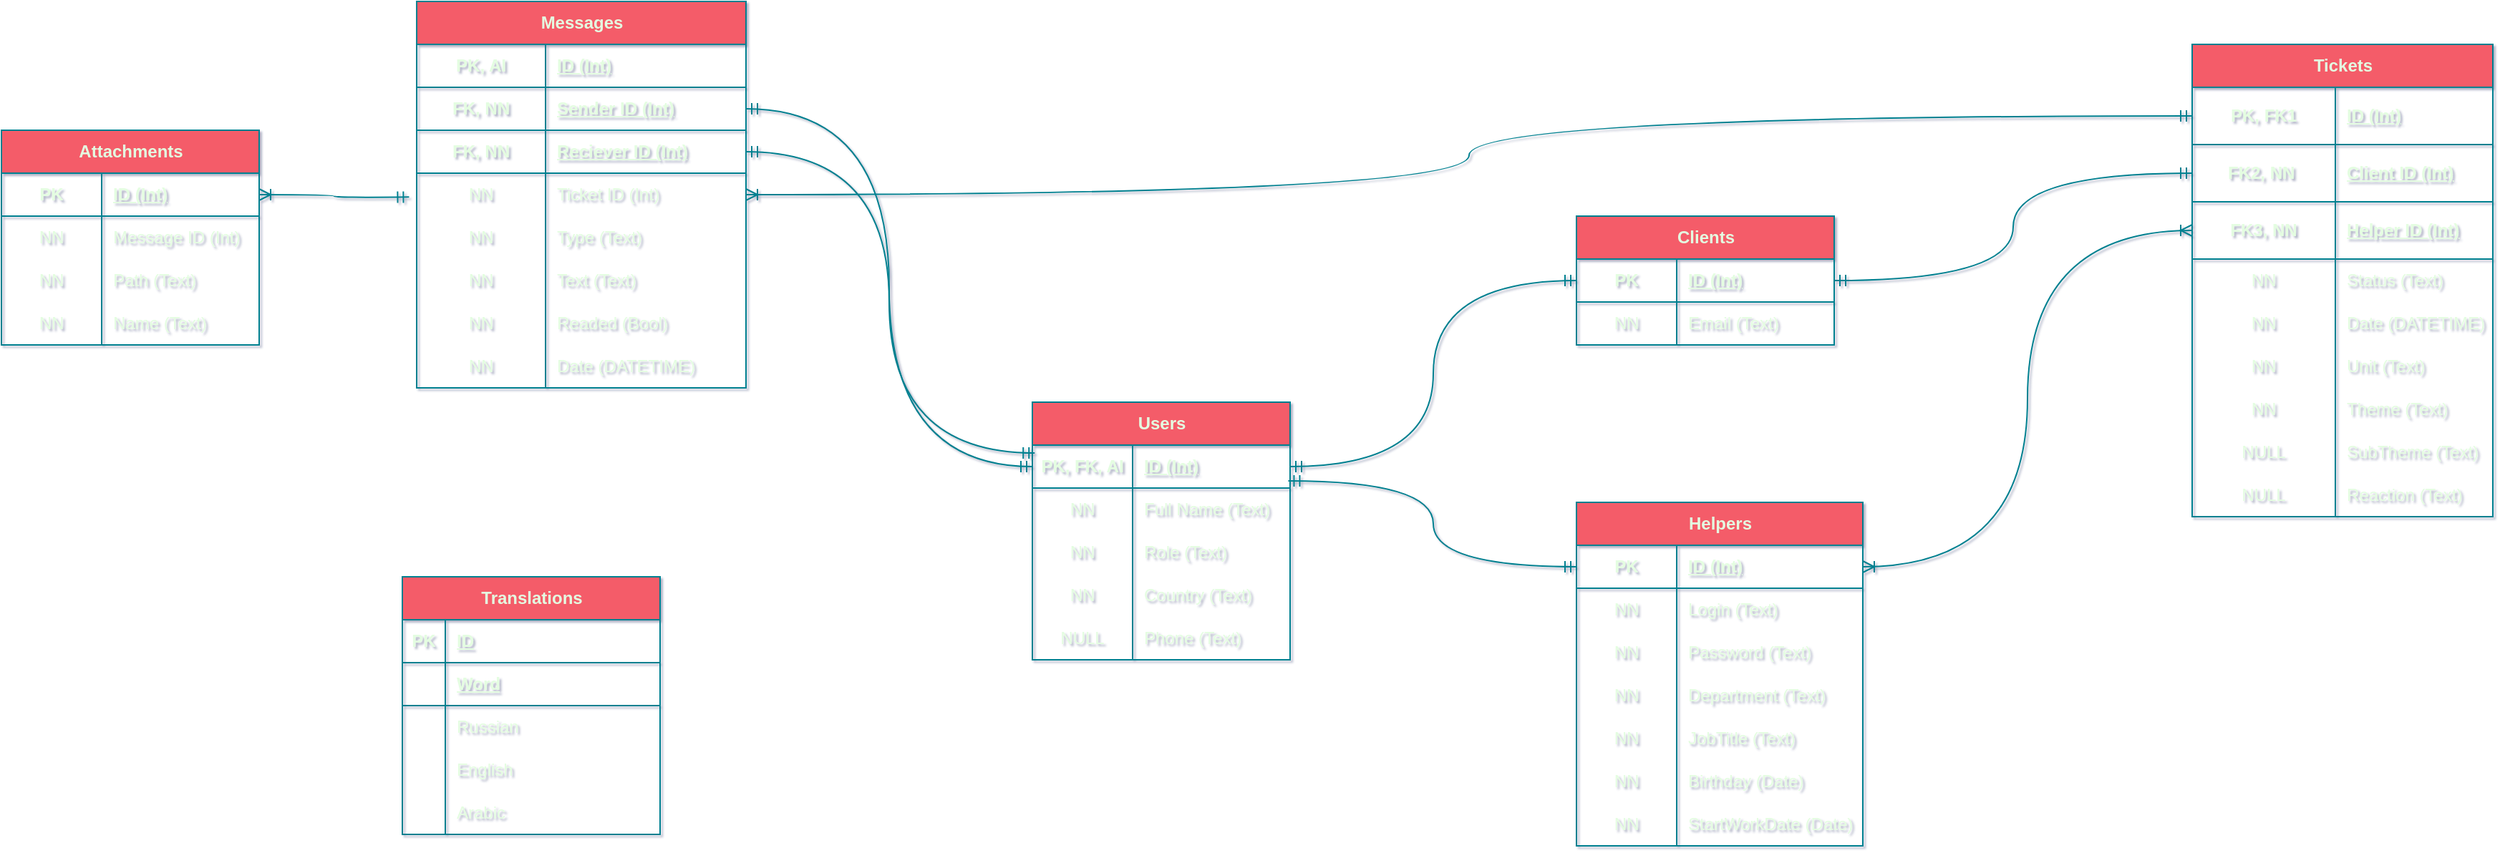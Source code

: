 <mxfile version="22.0.3" type="device">
  <diagram id="R2lEEEUBdFMjLlhIrx00" name="Page-1">
    <mxGraphModel dx="683" dy="402" grid="1" gridSize="10" guides="1" tooltips="1" connect="1" arrows="1" fold="1" page="1" pageScale="1" pageWidth="2336" pageHeight="1654" background="none" math="0" shadow="1" extFonts="Permanent Marker^https://fonts.googleapis.com/css?family=Permanent+Marker">
      <root>
        <mxCell id="0" />
        <mxCell id="1" parent="0" />
        <mxCell id="3P94XdJbHZK8_HYbKxSU-15" value="Tickets" style="shape=table;startSize=30;container=1;collapsible=1;childLayout=tableLayout;fixedRows=1;rowLines=0;fontStyle=1;align=center;resizeLast=1;html=1;labelBackgroundColor=none;fillColor=#F45B69;strokeColor=#028090;fontColor=#E4FDE1;" parent="1" vertex="1">
          <mxGeometry x="1550" y="380" width="210" height="330" as="geometry" />
        </mxCell>
        <mxCell id="3P94XdJbHZK8_HYbKxSU-16" value="" style="shape=tableRow;horizontal=0;startSize=0;swimlaneHead=0;swimlaneBody=0;fillColor=none;collapsible=0;dropTarget=0;points=[[0,0.5],[1,0.5]];portConstraint=eastwest;top=0;left=0;right=0;bottom=1;labelBackgroundColor=none;strokeColor=#028090;fontColor=#E4FDE1;" parent="3P94XdJbHZK8_HYbKxSU-15" vertex="1">
          <mxGeometry y="30" width="210" height="40" as="geometry" />
        </mxCell>
        <mxCell id="3P94XdJbHZK8_HYbKxSU-17" value="PK, FK1" style="shape=partialRectangle;connectable=0;fillColor=none;top=0;left=0;bottom=0;right=0;fontStyle=1;overflow=hidden;whiteSpace=wrap;html=1;labelBackgroundColor=none;strokeColor=#028090;fontColor=#E4FDE1;" parent="3P94XdJbHZK8_HYbKxSU-16" vertex="1">
          <mxGeometry width="100" height="40" as="geometry">
            <mxRectangle width="100" height="40" as="alternateBounds" />
          </mxGeometry>
        </mxCell>
        <mxCell id="3P94XdJbHZK8_HYbKxSU-18" value="ID (Int)" style="shape=partialRectangle;connectable=0;fillColor=none;top=0;left=0;bottom=0;right=0;align=left;spacingLeft=6;fontStyle=5;overflow=hidden;whiteSpace=wrap;html=1;labelBackgroundColor=none;strokeColor=#028090;fontColor=#E4FDE1;" parent="3P94XdJbHZK8_HYbKxSU-16" vertex="1">
          <mxGeometry x="100" width="110" height="40" as="geometry">
            <mxRectangle width="110" height="40" as="alternateBounds" />
          </mxGeometry>
        </mxCell>
        <mxCell id="3P94XdJbHZK8_HYbKxSU-59" style="shape=tableRow;horizontal=0;startSize=0;swimlaneHead=0;swimlaneBody=0;fillColor=none;collapsible=0;dropTarget=0;points=[[0,0.5],[1,0.5]];portConstraint=eastwest;top=0;left=0;right=0;bottom=1;labelBackgroundColor=none;strokeColor=#028090;fontColor=#E4FDE1;" parent="3P94XdJbHZK8_HYbKxSU-15" vertex="1">
          <mxGeometry y="70" width="210" height="40" as="geometry" />
        </mxCell>
        <mxCell id="3P94XdJbHZK8_HYbKxSU-60" value="FK2,&amp;nbsp;NN&amp;nbsp;" style="shape=partialRectangle;connectable=0;fillColor=none;top=0;left=0;bottom=0;right=0;fontStyle=1;overflow=hidden;whiteSpace=wrap;html=1;labelBackgroundColor=none;strokeColor=#028090;fontColor=#E4FDE1;" parent="3P94XdJbHZK8_HYbKxSU-59" vertex="1">
          <mxGeometry width="100" height="40" as="geometry">
            <mxRectangle width="100" height="40" as="alternateBounds" />
          </mxGeometry>
        </mxCell>
        <mxCell id="3P94XdJbHZK8_HYbKxSU-61" value="Client ID (Int)" style="shape=partialRectangle;connectable=0;fillColor=none;top=0;left=0;bottom=0;right=0;align=left;spacingLeft=6;fontStyle=5;overflow=hidden;whiteSpace=wrap;html=1;labelBackgroundColor=none;strokeColor=#028090;fontColor=#E4FDE1;" parent="3P94XdJbHZK8_HYbKxSU-59" vertex="1">
          <mxGeometry x="100" width="110" height="40" as="geometry">
            <mxRectangle width="110" height="40" as="alternateBounds" />
          </mxGeometry>
        </mxCell>
        <mxCell id="3P94XdJbHZK8_HYbKxSU-56" style="shape=tableRow;horizontal=0;startSize=0;swimlaneHead=0;swimlaneBody=0;fillColor=none;collapsible=0;dropTarget=0;points=[[0,0.5],[1,0.5]];portConstraint=eastwest;top=0;left=0;right=0;bottom=1;labelBackgroundColor=none;strokeColor=#028090;fontColor=#E4FDE1;" parent="3P94XdJbHZK8_HYbKxSU-15" vertex="1">
          <mxGeometry y="110" width="210" height="40" as="geometry" />
        </mxCell>
        <mxCell id="3P94XdJbHZK8_HYbKxSU-57" value="FK3,&amp;nbsp;NN" style="shape=partialRectangle;connectable=0;fillColor=none;top=0;left=0;bottom=0;right=0;fontStyle=1;overflow=hidden;whiteSpace=wrap;html=1;labelBackgroundColor=none;strokeColor=#028090;fontColor=#E4FDE1;" parent="3P94XdJbHZK8_HYbKxSU-56" vertex="1">
          <mxGeometry width="100" height="40" as="geometry">
            <mxRectangle width="100" height="40" as="alternateBounds" />
          </mxGeometry>
        </mxCell>
        <mxCell id="3P94XdJbHZK8_HYbKxSU-58" value="Helper ID (Int)" style="shape=partialRectangle;connectable=0;fillColor=none;top=0;left=0;bottom=0;right=0;align=left;spacingLeft=6;fontStyle=5;overflow=hidden;whiteSpace=wrap;html=1;labelBackgroundColor=none;strokeColor=#028090;fontColor=#E4FDE1;" parent="3P94XdJbHZK8_HYbKxSU-56" vertex="1">
          <mxGeometry x="100" width="110" height="40" as="geometry">
            <mxRectangle width="110" height="40" as="alternateBounds" />
          </mxGeometry>
        </mxCell>
        <mxCell id="XTmCY1wv85QHn5lF_T6b-1" style="shape=tableRow;horizontal=0;startSize=0;swimlaneHead=0;swimlaneBody=0;fillColor=none;collapsible=0;dropTarget=0;points=[[0,0.5],[1,0.5]];portConstraint=eastwest;top=0;left=0;right=0;bottom=0;labelBackgroundColor=none;strokeColor=#028090;fontColor=#E4FDE1;" parent="3P94XdJbHZK8_HYbKxSU-15" vertex="1">
          <mxGeometry y="150" width="210" height="30" as="geometry" />
        </mxCell>
        <mxCell id="XTmCY1wv85QHn5lF_T6b-2" value="NN" style="shape=partialRectangle;connectable=0;fillColor=none;top=0;left=0;bottom=0;right=0;editable=1;overflow=hidden;whiteSpace=wrap;html=1;labelBackgroundColor=none;strokeColor=#028090;fontColor=#E4FDE1;" parent="XTmCY1wv85QHn5lF_T6b-1" vertex="1">
          <mxGeometry width="100" height="30" as="geometry">
            <mxRectangle width="100" height="30" as="alternateBounds" />
          </mxGeometry>
        </mxCell>
        <mxCell id="XTmCY1wv85QHn5lF_T6b-3" value="Status (Text)" style="shape=partialRectangle;connectable=0;fillColor=none;top=0;left=0;bottom=0;right=0;align=left;spacingLeft=6;overflow=hidden;whiteSpace=wrap;html=1;labelBackgroundColor=none;strokeColor=#028090;fontColor=#E4FDE1;" parent="XTmCY1wv85QHn5lF_T6b-1" vertex="1">
          <mxGeometry x="100" width="110" height="30" as="geometry">
            <mxRectangle width="110" height="30" as="alternateBounds" />
          </mxGeometry>
        </mxCell>
        <mxCell id="3P94XdJbHZK8_HYbKxSU-19" value="" style="shape=tableRow;horizontal=0;startSize=0;swimlaneHead=0;swimlaneBody=0;fillColor=none;collapsible=0;dropTarget=0;points=[[0,0.5],[1,0.5]];portConstraint=eastwest;top=0;left=0;right=0;bottom=0;labelBackgroundColor=none;strokeColor=#028090;fontColor=#E4FDE1;" parent="3P94XdJbHZK8_HYbKxSU-15" vertex="1">
          <mxGeometry y="180" width="210" height="30" as="geometry" />
        </mxCell>
        <mxCell id="3P94XdJbHZK8_HYbKxSU-20" value="NN" style="shape=partialRectangle;connectable=0;fillColor=none;top=0;left=0;bottom=0;right=0;editable=1;overflow=hidden;whiteSpace=wrap;html=1;labelBackgroundColor=none;strokeColor=#028090;fontColor=#E4FDE1;" parent="3P94XdJbHZK8_HYbKxSU-19" vertex="1">
          <mxGeometry width="100" height="30" as="geometry">
            <mxRectangle width="100" height="30" as="alternateBounds" />
          </mxGeometry>
        </mxCell>
        <mxCell id="3P94XdJbHZK8_HYbKxSU-21" value="Date (DATETIME)" style="shape=partialRectangle;connectable=0;fillColor=none;top=0;left=0;bottom=0;right=0;align=left;spacingLeft=6;overflow=hidden;whiteSpace=wrap;html=1;labelBackgroundColor=none;strokeColor=#028090;fontColor=#E4FDE1;" parent="3P94XdJbHZK8_HYbKxSU-19" vertex="1">
          <mxGeometry x="100" width="110" height="30" as="geometry">
            <mxRectangle width="110" height="30" as="alternateBounds" />
          </mxGeometry>
        </mxCell>
        <mxCell id="3P94XdJbHZK8_HYbKxSU-22" value="" style="shape=tableRow;horizontal=0;startSize=0;swimlaneHead=0;swimlaneBody=0;fillColor=none;collapsible=0;dropTarget=0;points=[[0,0.5],[1,0.5]];portConstraint=eastwest;top=0;left=0;right=0;bottom=0;labelBackgroundColor=none;strokeColor=#028090;fontColor=#E4FDE1;" parent="3P94XdJbHZK8_HYbKxSU-15" vertex="1">
          <mxGeometry y="210" width="210" height="30" as="geometry" />
        </mxCell>
        <mxCell id="3P94XdJbHZK8_HYbKxSU-23" value="NN" style="shape=partialRectangle;connectable=0;fillColor=none;top=0;left=0;bottom=0;right=0;editable=1;overflow=hidden;whiteSpace=wrap;html=1;labelBackgroundColor=none;strokeColor=#028090;fontColor=#E4FDE1;" parent="3P94XdJbHZK8_HYbKxSU-22" vertex="1">
          <mxGeometry width="100" height="30" as="geometry">
            <mxRectangle width="100" height="30" as="alternateBounds" />
          </mxGeometry>
        </mxCell>
        <mxCell id="3P94XdJbHZK8_HYbKxSU-24" value="Unit (Text)" style="shape=partialRectangle;connectable=0;fillColor=none;top=0;left=0;bottom=0;right=0;align=left;spacingLeft=6;overflow=hidden;whiteSpace=wrap;html=1;labelBackgroundColor=none;strokeColor=#028090;fontColor=#E4FDE1;" parent="3P94XdJbHZK8_HYbKxSU-22" vertex="1">
          <mxGeometry x="100" width="110" height="30" as="geometry">
            <mxRectangle width="110" height="30" as="alternateBounds" />
          </mxGeometry>
        </mxCell>
        <mxCell id="3P94XdJbHZK8_HYbKxSU-25" value="" style="shape=tableRow;horizontal=0;startSize=0;swimlaneHead=0;swimlaneBody=0;fillColor=none;collapsible=0;dropTarget=0;points=[[0,0.5],[1,0.5]];portConstraint=eastwest;top=0;left=0;right=0;bottom=0;labelBackgroundColor=none;strokeColor=#028090;fontColor=#E4FDE1;" parent="3P94XdJbHZK8_HYbKxSU-15" vertex="1">
          <mxGeometry y="240" width="210" height="30" as="geometry" />
        </mxCell>
        <mxCell id="3P94XdJbHZK8_HYbKxSU-26" value="NN" style="shape=partialRectangle;connectable=0;fillColor=none;top=0;left=0;bottom=0;right=0;editable=1;overflow=hidden;whiteSpace=wrap;html=1;labelBackgroundColor=none;strokeColor=#028090;fontColor=#E4FDE1;" parent="3P94XdJbHZK8_HYbKxSU-25" vertex="1">
          <mxGeometry width="100" height="30" as="geometry">
            <mxRectangle width="100" height="30" as="alternateBounds" />
          </mxGeometry>
        </mxCell>
        <mxCell id="3P94XdJbHZK8_HYbKxSU-27" value="Theme (Text)" style="shape=partialRectangle;connectable=0;fillColor=none;top=0;left=0;bottom=0;right=0;align=left;spacingLeft=6;overflow=hidden;whiteSpace=wrap;html=1;labelBackgroundColor=none;strokeColor=#028090;fontColor=#E4FDE1;" parent="3P94XdJbHZK8_HYbKxSU-25" vertex="1">
          <mxGeometry x="100" width="110" height="30" as="geometry">
            <mxRectangle width="110" height="30" as="alternateBounds" />
          </mxGeometry>
        </mxCell>
        <mxCell id="XTmCY1wv85QHn5lF_T6b-4" style="shape=tableRow;horizontal=0;startSize=0;swimlaneHead=0;swimlaneBody=0;fillColor=none;collapsible=0;dropTarget=0;points=[[0,0.5],[1,0.5]];portConstraint=eastwest;top=0;left=0;right=0;bottom=0;labelBackgroundColor=none;strokeColor=#028090;fontColor=#E4FDE1;" parent="3P94XdJbHZK8_HYbKxSU-15" vertex="1">
          <mxGeometry y="270" width="210" height="30" as="geometry" />
        </mxCell>
        <mxCell id="XTmCY1wv85QHn5lF_T6b-5" value="NULL" style="shape=partialRectangle;connectable=0;fillColor=none;top=0;left=0;bottom=0;right=0;editable=1;overflow=hidden;whiteSpace=wrap;html=1;labelBackgroundColor=none;strokeColor=#028090;fontColor=#E4FDE1;" parent="XTmCY1wv85QHn5lF_T6b-4" vertex="1">
          <mxGeometry width="100" height="30" as="geometry">
            <mxRectangle width="100" height="30" as="alternateBounds" />
          </mxGeometry>
        </mxCell>
        <mxCell id="XTmCY1wv85QHn5lF_T6b-6" value="SubTheme (Text)" style="shape=partialRectangle;connectable=0;fillColor=none;top=0;left=0;bottom=0;right=0;align=left;spacingLeft=6;overflow=hidden;whiteSpace=wrap;html=1;labelBackgroundColor=none;strokeColor=#028090;fontColor=#E4FDE1;" parent="XTmCY1wv85QHn5lF_T6b-4" vertex="1">
          <mxGeometry x="100" width="110" height="30" as="geometry">
            <mxRectangle width="110" height="30" as="alternateBounds" />
          </mxGeometry>
        </mxCell>
        <mxCell id="3P94XdJbHZK8_HYbKxSU-47" value="" style="shape=tableRow;horizontal=0;startSize=0;swimlaneHead=0;swimlaneBody=0;fillColor=none;collapsible=0;dropTarget=0;points=[[0,0.5],[1,0.5]];portConstraint=eastwest;top=0;left=0;right=0;bottom=0;labelBackgroundColor=none;strokeColor=#028090;fontColor=#E4FDE1;" parent="3P94XdJbHZK8_HYbKxSU-15" vertex="1">
          <mxGeometry y="300" width="210" height="30" as="geometry" />
        </mxCell>
        <mxCell id="3P94XdJbHZK8_HYbKxSU-48" value="NULL" style="shape=partialRectangle;connectable=0;fillColor=none;top=0;left=0;bottom=0;right=0;editable=1;overflow=hidden;whiteSpace=wrap;html=1;labelBackgroundColor=none;strokeColor=#028090;fontColor=#E4FDE1;" parent="3P94XdJbHZK8_HYbKxSU-47" vertex="1">
          <mxGeometry width="100" height="30" as="geometry">
            <mxRectangle width="100" height="30" as="alternateBounds" />
          </mxGeometry>
        </mxCell>
        <mxCell id="3P94XdJbHZK8_HYbKxSU-49" value="Reaction (Text)" style="shape=partialRectangle;connectable=0;fillColor=none;top=0;left=0;bottom=0;right=0;align=left;spacingLeft=6;overflow=hidden;whiteSpace=wrap;html=1;labelBackgroundColor=none;strokeColor=#028090;fontColor=#E4FDE1;" parent="3P94XdJbHZK8_HYbKxSU-47" vertex="1">
          <mxGeometry x="100" width="110" height="30" as="geometry">
            <mxRectangle width="110" height="30" as="alternateBounds" />
          </mxGeometry>
        </mxCell>
        <mxCell id="DxpL5suCwPyEXI_WET-Q-1" style="edgeStyle=orthogonalEdgeStyle;orthogonalLoop=1;jettySize=auto;html=1;exitX=-0.023;exitY=0.556;exitDx=0;exitDy=0;exitPerimeter=0;endArrow=ERoneToMany;endFill=0;startArrow=ERmandOne;startFill=0;curved=1;labelBackgroundColor=none;strokeColor=#028090;fontColor=default;" parent="1" target="3P94XdJbHZK8_HYbKxSU-115" edge="1">
          <mxGeometry relative="1" as="geometry">
            <mxPoint x="304.71" y="486.68" as="sourcePoint" />
          </mxGeometry>
        </mxCell>
        <mxCell id="3P94XdJbHZK8_HYbKxSU-62" value="Messages" style="shape=table;startSize=30;container=1;collapsible=1;childLayout=tableLayout;fixedRows=1;rowLines=0;fontStyle=1;align=center;resizeLast=1;html=1;strokeColor=#028090;fontColor=#E4FDE1;fillColor=#F45B69;labelBackgroundColor=none;" parent="1" vertex="1">
          <mxGeometry x="310" y="350" width="230" height="270" as="geometry" />
        </mxCell>
        <mxCell id="3P94XdJbHZK8_HYbKxSU-63" value="" style="shape=tableRow;horizontal=0;startSize=0;swimlaneHead=0;swimlaneBody=0;fillColor=none;collapsible=0;dropTarget=0;points=[[0,0.5],[1,0.5]];portConstraint=eastwest;top=0;left=0;right=0;bottom=1;strokeColor=#028090;fontColor=#E4FDE1;labelBackgroundColor=none;" parent="3P94XdJbHZK8_HYbKxSU-62" vertex="1">
          <mxGeometry y="30" width="230" height="30" as="geometry" />
        </mxCell>
        <mxCell id="3P94XdJbHZK8_HYbKxSU-64" value="PK, AI" style="shape=partialRectangle;connectable=0;fillColor=none;top=0;left=0;bottom=0;right=0;fontStyle=1;overflow=hidden;whiteSpace=wrap;html=1;strokeColor=#028090;fontColor=#E4FDE1;labelBackgroundColor=none;" parent="3P94XdJbHZK8_HYbKxSU-63" vertex="1">
          <mxGeometry width="90" height="30" as="geometry">
            <mxRectangle width="90" height="30" as="alternateBounds" />
          </mxGeometry>
        </mxCell>
        <mxCell id="3P94XdJbHZK8_HYbKxSU-65" value="ID (Int)" style="shape=partialRectangle;connectable=0;fillColor=none;top=0;left=0;bottom=0;right=0;align=left;spacingLeft=6;fontStyle=5;overflow=hidden;whiteSpace=wrap;html=1;strokeColor=#028090;fontColor=#E4FDE1;labelBackgroundColor=none;" parent="3P94XdJbHZK8_HYbKxSU-63" vertex="1">
          <mxGeometry x="90" width="140" height="30" as="geometry">
            <mxRectangle width="140" height="30" as="alternateBounds" />
          </mxGeometry>
        </mxCell>
        <mxCell id="3P94XdJbHZK8_HYbKxSU-136" style="shape=tableRow;horizontal=0;startSize=0;swimlaneHead=0;swimlaneBody=0;fillColor=none;collapsible=0;dropTarget=0;points=[[0,0.5],[1,0.5]];portConstraint=eastwest;top=0;left=0;right=0;bottom=1;strokeColor=#028090;fontColor=#E4FDE1;labelBackgroundColor=none;" parent="3P94XdJbHZK8_HYbKxSU-62" vertex="1">
          <mxGeometry y="60" width="230" height="30" as="geometry" />
        </mxCell>
        <mxCell id="3P94XdJbHZK8_HYbKxSU-137" value="FK,&amp;nbsp;NN" style="shape=partialRectangle;connectable=0;fillColor=none;top=0;left=0;bottom=0;right=0;fontStyle=1;overflow=hidden;whiteSpace=wrap;html=1;strokeColor=#028090;fontColor=#E4FDE1;labelBackgroundColor=none;" parent="3P94XdJbHZK8_HYbKxSU-136" vertex="1">
          <mxGeometry width="90" height="30" as="geometry">
            <mxRectangle width="90" height="30" as="alternateBounds" />
          </mxGeometry>
        </mxCell>
        <mxCell id="3P94XdJbHZK8_HYbKxSU-138" value="Sender ID (Int)" style="shape=partialRectangle;connectable=0;fillColor=none;top=0;left=0;bottom=0;right=0;align=left;spacingLeft=6;fontStyle=5;overflow=hidden;whiteSpace=wrap;html=1;strokeColor=#028090;fontColor=#E4FDE1;labelBackgroundColor=none;" parent="3P94XdJbHZK8_HYbKxSU-136" vertex="1">
          <mxGeometry x="90" width="140" height="30" as="geometry">
            <mxRectangle width="140" height="30" as="alternateBounds" />
          </mxGeometry>
        </mxCell>
        <mxCell id="3P94XdJbHZK8_HYbKxSU-133" style="shape=tableRow;horizontal=0;startSize=0;swimlaneHead=0;swimlaneBody=0;fillColor=none;collapsible=0;dropTarget=0;points=[[0,0.5],[1,0.5]];portConstraint=eastwest;top=0;left=0;right=0;bottom=1;strokeColor=#028090;fontColor=#E4FDE1;labelBackgroundColor=none;" parent="3P94XdJbHZK8_HYbKxSU-62" vertex="1">
          <mxGeometry y="90" width="230" height="30" as="geometry" />
        </mxCell>
        <mxCell id="3P94XdJbHZK8_HYbKxSU-134" value="FK,&amp;nbsp;NN" style="shape=partialRectangle;connectable=0;fillColor=none;top=0;left=0;bottom=0;right=0;fontStyle=1;overflow=hidden;whiteSpace=wrap;html=1;strokeColor=#028090;fontColor=#E4FDE1;labelBackgroundColor=none;" parent="3P94XdJbHZK8_HYbKxSU-133" vertex="1">
          <mxGeometry width="90" height="30" as="geometry">
            <mxRectangle width="90" height="30" as="alternateBounds" />
          </mxGeometry>
        </mxCell>
        <mxCell id="3P94XdJbHZK8_HYbKxSU-135" value="Reciever ID (Int)" style="shape=partialRectangle;connectable=0;fillColor=none;top=0;left=0;bottom=0;right=0;align=left;spacingLeft=6;fontStyle=5;overflow=hidden;whiteSpace=wrap;html=1;strokeColor=#028090;fontColor=#E4FDE1;labelBackgroundColor=none;" parent="3P94XdJbHZK8_HYbKxSU-133" vertex="1">
          <mxGeometry x="90" width="140" height="30" as="geometry">
            <mxRectangle width="140" height="30" as="alternateBounds" />
          </mxGeometry>
        </mxCell>
        <mxCell id="DxpL5suCwPyEXI_WET-Q-37" style="shape=tableRow;horizontal=0;startSize=0;swimlaneHead=0;swimlaneBody=0;fillColor=none;collapsible=0;dropTarget=0;points=[[0,0.5],[1,0.5]];portConstraint=eastwest;top=0;left=0;right=0;bottom=0;strokeColor=#028090;fontColor=#E4FDE1;labelBackgroundColor=none;" parent="3P94XdJbHZK8_HYbKxSU-62" vertex="1">
          <mxGeometry y="120" width="230" height="30" as="geometry" />
        </mxCell>
        <mxCell id="DxpL5suCwPyEXI_WET-Q-38" value="NN" style="shape=partialRectangle;connectable=0;fillColor=none;top=0;left=0;bottom=0;right=0;editable=1;overflow=hidden;whiteSpace=wrap;html=1;strokeColor=#028090;fontColor=#E4FDE1;labelBackgroundColor=none;" parent="DxpL5suCwPyEXI_WET-Q-37" vertex="1">
          <mxGeometry width="90" height="30" as="geometry">
            <mxRectangle width="90" height="30" as="alternateBounds" />
          </mxGeometry>
        </mxCell>
        <mxCell id="DxpL5suCwPyEXI_WET-Q-39" value="Ticket ID (Int)" style="shape=partialRectangle;connectable=0;fillColor=none;top=0;left=0;bottom=0;right=0;align=left;spacingLeft=6;overflow=hidden;whiteSpace=wrap;html=1;strokeColor=#028090;fontColor=#E4FDE1;labelBackgroundColor=none;" parent="DxpL5suCwPyEXI_WET-Q-37" vertex="1">
          <mxGeometry x="90" width="140" height="30" as="geometry">
            <mxRectangle width="140" height="30" as="alternateBounds" />
          </mxGeometry>
        </mxCell>
        <mxCell id="3P94XdJbHZK8_HYbKxSU-66" value="" style="shape=tableRow;horizontal=0;startSize=0;swimlaneHead=0;swimlaneBody=0;fillColor=none;collapsible=0;dropTarget=0;points=[[0,0.5],[1,0.5]];portConstraint=eastwest;top=0;left=0;right=0;bottom=0;strokeColor=#028090;fontColor=#E4FDE1;labelBackgroundColor=none;" parent="3P94XdJbHZK8_HYbKxSU-62" vertex="1">
          <mxGeometry y="150" width="230" height="30" as="geometry" />
        </mxCell>
        <mxCell id="3P94XdJbHZK8_HYbKxSU-67" value="NN" style="shape=partialRectangle;connectable=0;fillColor=none;top=0;left=0;bottom=0;right=0;editable=1;overflow=hidden;whiteSpace=wrap;html=1;strokeColor=#028090;fontColor=#E4FDE1;labelBackgroundColor=none;" parent="3P94XdJbHZK8_HYbKxSU-66" vertex="1">
          <mxGeometry width="90" height="30" as="geometry">
            <mxRectangle width="90" height="30" as="alternateBounds" />
          </mxGeometry>
        </mxCell>
        <mxCell id="3P94XdJbHZK8_HYbKxSU-68" value="Type (Text)" style="shape=partialRectangle;connectable=0;fillColor=none;top=0;left=0;bottom=0;right=0;align=left;spacingLeft=6;overflow=hidden;whiteSpace=wrap;html=1;strokeColor=#028090;fontColor=#E4FDE1;labelBackgroundColor=none;" parent="3P94XdJbHZK8_HYbKxSU-66" vertex="1">
          <mxGeometry x="90" width="140" height="30" as="geometry">
            <mxRectangle width="140" height="30" as="alternateBounds" />
          </mxGeometry>
        </mxCell>
        <mxCell id="3P94XdJbHZK8_HYbKxSU-72" value="" style="shape=tableRow;horizontal=0;startSize=0;swimlaneHead=0;swimlaneBody=0;fillColor=none;collapsible=0;dropTarget=0;points=[[0,0.5],[1,0.5]];portConstraint=eastwest;top=0;left=0;right=0;bottom=0;strokeColor=#028090;fontColor=#E4FDE1;labelBackgroundColor=none;" parent="3P94XdJbHZK8_HYbKxSU-62" vertex="1">
          <mxGeometry y="180" width="230" height="30" as="geometry" />
        </mxCell>
        <mxCell id="3P94XdJbHZK8_HYbKxSU-73" value="NN" style="shape=partialRectangle;connectable=0;fillColor=none;top=0;left=0;bottom=0;right=0;editable=1;overflow=hidden;whiteSpace=wrap;html=1;strokeColor=#028090;fontColor=#E4FDE1;labelBackgroundColor=none;" parent="3P94XdJbHZK8_HYbKxSU-72" vertex="1">
          <mxGeometry width="90" height="30" as="geometry">
            <mxRectangle width="90" height="30" as="alternateBounds" />
          </mxGeometry>
        </mxCell>
        <mxCell id="3P94XdJbHZK8_HYbKxSU-74" value="Text (Text)" style="shape=partialRectangle;connectable=0;fillColor=none;top=0;left=0;bottom=0;right=0;align=left;spacingLeft=6;overflow=hidden;whiteSpace=wrap;html=1;strokeColor=#028090;fontColor=#E4FDE1;labelBackgroundColor=none;" parent="3P94XdJbHZK8_HYbKxSU-72" vertex="1">
          <mxGeometry x="90" width="140" height="30" as="geometry">
            <mxRectangle width="140" height="30" as="alternateBounds" />
          </mxGeometry>
        </mxCell>
        <mxCell id="K-T_2Kvecu3-G-0yWXUW-1" style="shape=tableRow;horizontal=0;startSize=0;swimlaneHead=0;swimlaneBody=0;fillColor=none;collapsible=0;dropTarget=0;points=[[0,0.5],[1,0.5]];portConstraint=eastwest;top=0;left=0;right=0;bottom=0;strokeColor=#028090;fontColor=#E4FDE1;labelBackgroundColor=none;" vertex="1" parent="3P94XdJbHZK8_HYbKxSU-62">
          <mxGeometry y="210" width="230" height="30" as="geometry" />
        </mxCell>
        <mxCell id="K-T_2Kvecu3-G-0yWXUW-2" value="NN" style="shape=partialRectangle;connectable=0;fillColor=none;top=0;left=0;bottom=0;right=0;editable=1;overflow=hidden;whiteSpace=wrap;html=1;strokeColor=#028090;fontColor=#E4FDE1;labelBackgroundColor=none;" vertex="1" parent="K-T_2Kvecu3-G-0yWXUW-1">
          <mxGeometry width="90" height="30" as="geometry">
            <mxRectangle width="90" height="30" as="alternateBounds" />
          </mxGeometry>
        </mxCell>
        <mxCell id="K-T_2Kvecu3-G-0yWXUW-3" value="Readed (Bool)" style="shape=partialRectangle;connectable=0;fillColor=none;top=0;left=0;bottom=0;right=0;align=left;spacingLeft=6;overflow=hidden;whiteSpace=wrap;html=1;strokeColor=#028090;fontColor=#E4FDE1;labelBackgroundColor=none;" vertex="1" parent="K-T_2Kvecu3-G-0yWXUW-1">
          <mxGeometry x="90" width="140" height="30" as="geometry">
            <mxRectangle width="140" height="30" as="alternateBounds" />
          </mxGeometry>
        </mxCell>
        <mxCell id="DxpL5suCwPyEXI_WET-Q-34" style="shape=tableRow;horizontal=0;startSize=0;swimlaneHead=0;swimlaneBody=0;fillColor=none;collapsible=0;dropTarget=0;points=[[0,0.5],[1,0.5]];portConstraint=eastwest;top=0;left=0;right=0;bottom=0;strokeColor=#028090;fontColor=#E4FDE1;labelBackgroundColor=none;" parent="3P94XdJbHZK8_HYbKxSU-62" vertex="1">
          <mxGeometry y="240" width="230" height="30" as="geometry" />
        </mxCell>
        <mxCell id="DxpL5suCwPyEXI_WET-Q-35" value="NN" style="shape=partialRectangle;connectable=0;fillColor=none;top=0;left=0;bottom=0;right=0;editable=1;overflow=hidden;whiteSpace=wrap;html=1;strokeColor=#028090;fontColor=#E4FDE1;labelBackgroundColor=none;" parent="DxpL5suCwPyEXI_WET-Q-34" vertex="1">
          <mxGeometry width="90" height="30" as="geometry">
            <mxRectangle width="90" height="30" as="alternateBounds" />
          </mxGeometry>
        </mxCell>
        <mxCell id="DxpL5suCwPyEXI_WET-Q-36" value="Date (DATETIME)" style="shape=partialRectangle;connectable=0;fillColor=none;top=0;left=0;bottom=0;right=0;align=left;spacingLeft=6;overflow=hidden;whiteSpace=wrap;html=1;strokeColor=#028090;fontColor=#E4FDE1;labelBackgroundColor=none;" parent="DxpL5suCwPyEXI_WET-Q-34" vertex="1">
          <mxGeometry x="90" width="140" height="30" as="geometry">
            <mxRectangle width="140" height="30" as="alternateBounds" />
          </mxGeometry>
        </mxCell>
        <mxCell id="3P94XdJbHZK8_HYbKxSU-75" value="Users" style="shape=table;startSize=30;container=1;collapsible=1;childLayout=tableLayout;fixedRows=1;rowLines=0;fontStyle=1;align=center;resizeLast=1;html=1;strokeColor=#028090;fontColor=#E4FDE1;fillColor=#F45B69;labelBackgroundColor=none;" parent="1" vertex="1">
          <mxGeometry x="740" y="630" width="180" height="180" as="geometry" />
        </mxCell>
        <mxCell id="3P94XdJbHZK8_HYbKxSU-76" value="" style="shape=tableRow;horizontal=0;startSize=0;swimlaneHead=0;swimlaneBody=0;fillColor=none;collapsible=0;dropTarget=0;points=[[0,0.5],[1,0.5]];portConstraint=eastwest;top=0;left=0;right=0;bottom=1;strokeColor=#028090;fontColor=#E4FDE1;labelBackgroundColor=none;" parent="3P94XdJbHZK8_HYbKxSU-75" vertex="1">
          <mxGeometry y="30" width="180" height="30" as="geometry" />
        </mxCell>
        <mxCell id="3P94XdJbHZK8_HYbKxSU-77" value="PK, FK, AI" style="shape=partialRectangle;connectable=0;fillColor=none;top=0;left=0;bottom=0;right=0;fontStyle=1;overflow=hidden;whiteSpace=wrap;html=1;strokeColor=#028090;fontColor=#E4FDE1;labelBackgroundColor=none;" parent="3P94XdJbHZK8_HYbKxSU-76" vertex="1">
          <mxGeometry width="70" height="30" as="geometry">
            <mxRectangle width="70" height="30" as="alternateBounds" />
          </mxGeometry>
        </mxCell>
        <mxCell id="3P94XdJbHZK8_HYbKxSU-78" value="ID (Int)" style="shape=partialRectangle;connectable=0;fillColor=none;top=0;left=0;bottom=0;right=0;align=left;spacingLeft=6;fontStyle=5;overflow=hidden;whiteSpace=wrap;html=1;strokeColor=#028090;fontColor=#E4FDE1;labelBackgroundColor=none;" parent="3P94XdJbHZK8_HYbKxSU-76" vertex="1">
          <mxGeometry x="70" width="110" height="30" as="geometry">
            <mxRectangle width="110" height="30" as="alternateBounds" />
          </mxGeometry>
        </mxCell>
        <mxCell id="3P94XdJbHZK8_HYbKxSU-79" value="" style="shape=tableRow;horizontal=0;startSize=0;swimlaneHead=0;swimlaneBody=0;fillColor=none;collapsible=0;dropTarget=0;points=[[0,0.5],[1,0.5]];portConstraint=eastwest;top=0;left=0;right=0;bottom=0;strokeColor=#028090;fontColor=#E4FDE1;labelBackgroundColor=none;" parent="3P94XdJbHZK8_HYbKxSU-75" vertex="1">
          <mxGeometry y="60" width="180" height="30" as="geometry" />
        </mxCell>
        <mxCell id="3P94XdJbHZK8_HYbKxSU-80" value="NN" style="shape=partialRectangle;connectable=0;fillColor=none;top=0;left=0;bottom=0;right=0;editable=1;overflow=hidden;whiteSpace=wrap;html=1;strokeColor=#028090;fontColor=#E4FDE1;labelBackgroundColor=none;" parent="3P94XdJbHZK8_HYbKxSU-79" vertex="1">
          <mxGeometry width="70" height="30" as="geometry">
            <mxRectangle width="70" height="30" as="alternateBounds" />
          </mxGeometry>
        </mxCell>
        <mxCell id="3P94XdJbHZK8_HYbKxSU-81" value="Full Name (Text)" style="shape=partialRectangle;connectable=0;fillColor=none;top=0;left=0;bottom=0;right=0;align=left;spacingLeft=6;overflow=hidden;whiteSpace=wrap;html=1;strokeColor=#028090;fontColor=#E4FDE1;labelBackgroundColor=none;" parent="3P94XdJbHZK8_HYbKxSU-79" vertex="1">
          <mxGeometry x="70" width="110" height="30" as="geometry">
            <mxRectangle width="110" height="30" as="alternateBounds" />
          </mxGeometry>
        </mxCell>
        <mxCell id="3P94XdJbHZK8_HYbKxSU-82" value="" style="shape=tableRow;horizontal=0;startSize=0;swimlaneHead=0;swimlaneBody=0;fillColor=none;collapsible=0;dropTarget=0;points=[[0,0.5],[1,0.5]];portConstraint=eastwest;top=0;left=0;right=0;bottom=0;strokeColor=#028090;fontColor=#E4FDE1;labelBackgroundColor=none;" parent="3P94XdJbHZK8_HYbKxSU-75" vertex="1">
          <mxGeometry y="90" width="180" height="30" as="geometry" />
        </mxCell>
        <mxCell id="3P94XdJbHZK8_HYbKxSU-83" value="NN" style="shape=partialRectangle;connectable=0;fillColor=none;top=0;left=0;bottom=0;right=0;editable=1;overflow=hidden;whiteSpace=wrap;html=1;strokeColor=#028090;fontColor=#E4FDE1;labelBackgroundColor=none;" parent="3P94XdJbHZK8_HYbKxSU-82" vertex="1">
          <mxGeometry width="70" height="30" as="geometry">
            <mxRectangle width="70" height="30" as="alternateBounds" />
          </mxGeometry>
        </mxCell>
        <mxCell id="3P94XdJbHZK8_HYbKxSU-84" value="Role (Text)" style="shape=partialRectangle;connectable=0;fillColor=none;top=0;left=0;bottom=0;right=0;align=left;spacingLeft=6;overflow=hidden;whiteSpace=wrap;html=1;strokeColor=#028090;fontColor=#E4FDE1;labelBackgroundColor=none;" parent="3P94XdJbHZK8_HYbKxSU-82" vertex="1">
          <mxGeometry x="70" width="110" height="30" as="geometry">
            <mxRectangle width="110" height="30" as="alternateBounds" />
          </mxGeometry>
        </mxCell>
        <mxCell id="3P94XdJbHZK8_HYbKxSU-85" value="" style="shape=tableRow;horizontal=0;startSize=0;swimlaneHead=0;swimlaneBody=0;fillColor=none;collapsible=0;dropTarget=0;points=[[0,0.5],[1,0.5]];portConstraint=eastwest;top=0;left=0;right=0;bottom=0;strokeColor=#028090;fontColor=#E4FDE1;labelBackgroundColor=none;" parent="3P94XdJbHZK8_HYbKxSU-75" vertex="1">
          <mxGeometry y="120" width="180" height="30" as="geometry" />
        </mxCell>
        <mxCell id="3P94XdJbHZK8_HYbKxSU-86" value="NN" style="shape=partialRectangle;connectable=0;fillColor=none;top=0;left=0;bottom=0;right=0;editable=1;overflow=hidden;whiteSpace=wrap;html=1;strokeColor=#028090;fontColor=#E4FDE1;labelBackgroundColor=none;" parent="3P94XdJbHZK8_HYbKxSU-85" vertex="1">
          <mxGeometry width="70" height="30" as="geometry">
            <mxRectangle width="70" height="30" as="alternateBounds" />
          </mxGeometry>
        </mxCell>
        <mxCell id="3P94XdJbHZK8_HYbKxSU-87" value="Country (Text)" style="shape=partialRectangle;connectable=0;fillColor=none;top=0;left=0;bottom=0;right=0;align=left;spacingLeft=6;overflow=hidden;whiteSpace=wrap;html=1;strokeColor=#028090;fontColor=#E4FDE1;labelBackgroundColor=none;" parent="3P94XdJbHZK8_HYbKxSU-85" vertex="1">
          <mxGeometry x="70" width="110" height="30" as="geometry">
            <mxRectangle width="110" height="30" as="alternateBounds" />
          </mxGeometry>
        </mxCell>
        <mxCell id="dQYOc3gGEPVeUjpZZTOM-4" style="shape=tableRow;horizontal=0;startSize=0;swimlaneHead=0;swimlaneBody=0;fillColor=none;collapsible=0;dropTarget=0;points=[[0,0.5],[1,0.5]];portConstraint=eastwest;top=0;left=0;right=0;bottom=0;strokeColor=#028090;fontColor=#E4FDE1;labelBackgroundColor=none;" parent="3P94XdJbHZK8_HYbKxSU-75" vertex="1">
          <mxGeometry y="150" width="180" height="30" as="geometry" />
        </mxCell>
        <mxCell id="dQYOc3gGEPVeUjpZZTOM-5" value="NULL" style="shape=partialRectangle;connectable=0;fillColor=none;top=0;left=0;bottom=0;right=0;editable=1;overflow=hidden;whiteSpace=wrap;html=1;strokeColor=#028090;fontColor=#E4FDE1;labelBackgroundColor=none;" parent="dQYOc3gGEPVeUjpZZTOM-4" vertex="1">
          <mxGeometry width="70" height="30" as="geometry">
            <mxRectangle width="70" height="30" as="alternateBounds" />
          </mxGeometry>
        </mxCell>
        <mxCell id="dQYOc3gGEPVeUjpZZTOM-6" value="Phone (Text)" style="shape=partialRectangle;connectable=0;fillColor=none;top=0;left=0;bottom=0;right=0;align=left;spacingLeft=6;overflow=hidden;whiteSpace=wrap;html=1;strokeColor=#028090;fontColor=#E4FDE1;labelBackgroundColor=none;" parent="dQYOc3gGEPVeUjpZZTOM-4" vertex="1">
          <mxGeometry x="70" width="110" height="30" as="geometry">
            <mxRectangle width="110" height="30" as="alternateBounds" />
          </mxGeometry>
        </mxCell>
        <mxCell id="3P94XdJbHZK8_HYbKxSU-88" value="Helpers" style="shape=table;startSize=30;container=1;collapsible=1;childLayout=tableLayout;fixedRows=1;rowLines=0;fontStyle=1;align=center;resizeLast=1;html=1;strokeColor=#028090;fontColor=#E4FDE1;fillColor=#F45B69;labelBackgroundColor=none;" parent="1" vertex="1">
          <mxGeometry x="1120" y="700" width="200" height="240" as="geometry" />
        </mxCell>
        <mxCell id="3P94XdJbHZK8_HYbKxSU-89" value="" style="shape=tableRow;horizontal=0;startSize=0;swimlaneHead=0;swimlaneBody=0;fillColor=none;collapsible=0;dropTarget=0;points=[[0,0.5],[1,0.5]];portConstraint=eastwest;top=0;left=0;right=0;bottom=1;strokeColor=#028090;fontColor=#E4FDE1;labelBackgroundColor=none;" parent="3P94XdJbHZK8_HYbKxSU-88" vertex="1">
          <mxGeometry y="30" width="200" height="30" as="geometry" />
        </mxCell>
        <mxCell id="3P94XdJbHZK8_HYbKxSU-90" value="PK" style="shape=partialRectangle;connectable=0;fillColor=none;top=0;left=0;bottom=0;right=0;fontStyle=1;overflow=hidden;whiteSpace=wrap;html=1;strokeColor=#028090;fontColor=#E4FDE1;labelBackgroundColor=none;" parent="3P94XdJbHZK8_HYbKxSU-89" vertex="1">
          <mxGeometry width="70" height="30" as="geometry">
            <mxRectangle width="70" height="30" as="alternateBounds" />
          </mxGeometry>
        </mxCell>
        <mxCell id="3P94XdJbHZK8_HYbKxSU-91" value="ID (Int)" style="shape=partialRectangle;connectable=0;fillColor=none;top=0;left=0;bottom=0;right=0;align=left;spacingLeft=6;fontStyle=5;overflow=hidden;whiteSpace=wrap;html=1;strokeColor=#028090;fontColor=#E4FDE1;labelBackgroundColor=none;" parent="3P94XdJbHZK8_HYbKxSU-89" vertex="1">
          <mxGeometry x="70" width="130" height="30" as="geometry">
            <mxRectangle width="130" height="30" as="alternateBounds" />
          </mxGeometry>
        </mxCell>
        <mxCell id="3P94XdJbHZK8_HYbKxSU-95" value="" style="shape=tableRow;horizontal=0;startSize=0;swimlaneHead=0;swimlaneBody=0;fillColor=none;collapsible=0;dropTarget=0;points=[[0,0.5],[1,0.5]];portConstraint=eastwest;top=0;left=0;right=0;bottom=0;strokeColor=#028090;fontColor=#E4FDE1;labelBackgroundColor=none;" parent="3P94XdJbHZK8_HYbKxSU-88" vertex="1">
          <mxGeometry y="60" width="200" height="30" as="geometry" />
        </mxCell>
        <mxCell id="3P94XdJbHZK8_HYbKxSU-96" value="NN" style="shape=partialRectangle;connectable=0;fillColor=none;top=0;left=0;bottom=0;right=0;editable=1;overflow=hidden;whiteSpace=wrap;html=1;strokeColor=#028090;fontColor=#E4FDE1;labelBackgroundColor=none;" parent="3P94XdJbHZK8_HYbKxSU-95" vertex="1">
          <mxGeometry width="70" height="30" as="geometry">
            <mxRectangle width="70" height="30" as="alternateBounds" />
          </mxGeometry>
        </mxCell>
        <mxCell id="3P94XdJbHZK8_HYbKxSU-97" value="Login (Text)" style="shape=partialRectangle;connectable=0;fillColor=none;top=0;left=0;bottom=0;right=0;align=left;spacingLeft=6;overflow=hidden;whiteSpace=wrap;html=1;strokeColor=#028090;fontColor=#E4FDE1;labelBackgroundColor=none;" parent="3P94XdJbHZK8_HYbKxSU-95" vertex="1">
          <mxGeometry x="70" width="130" height="30" as="geometry">
            <mxRectangle width="130" height="30" as="alternateBounds" />
          </mxGeometry>
        </mxCell>
        <mxCell id="3P94XdJbHZK8_HYbKxSU-98" value="" style="shape=tableRow;horizontal=0;startSize=0;swimlaneHead=0;swimlaneBody=0;fillColor=none;collapsible=0;dropTarget=0;points=[[0,0.5],[1,0.5]];portConstraint=eastwest;top=0;left=0;right=0;bottom=0;strokeColor=#028090;fontColor=#E4FDE1;labelBackgroundColor=none;" parent="3P94XdJbHZK8_HYbKxSU-88" vertex="1">
          <mxGeometry y="90" width="200" height="30" as="geometry" />
        </mxCell>
        <mxCell id="3P94XdJbHZK8_HYbKxSU-99" value="NN" style="shape=partialRectangle;connectable=0;fillColor=none;top=0;left=0;bottom=0;right=0;editable=1;overflow=hidden;whiteSpace=wrap;html=1;strokeColor=#028090;fontColor=#E4FDE1;labelBackgroundColor=none;" parent="3P94XdJbHZK8_HYbKxSU-98" vertex="1">
          <mxGeometry width="70" height="30" as="geometry">
            <mxRectangle width="70" height="30" as="alternateBounds" />
          </mxGeometry>
        </mxCell>
        <mxCell id="3P94XdJbHZK8_HYbKxSU-100" value="Password (Text)" style="shape=partialRectangle;connectable=0;fillColor=none;top=0;left=0;bottom=0;right=0;align=left;spacingLeft=6;overflow=hidden;whiteSpace=wrap;html=1;strokeColor=#028090;fontColor=#E4FDE1;labelBackgroundColor=none;" parent="3P94XdJbHZK8_HYbKxSU-98" vertex="1">
          <mxGeometry x="70" width="130" height="30" as="geometry">
            <mxRectangle width="130" height="30" as="alternateBounds" />
          </mxGeometry>
        </mxCell>
        <mxCell id="qtxeqSpseN7qcFcKXACq-1" style="shape=tableRow;horizontal=0;startSize=0;swimlaneHead=0;swimlaneBody=0;fillColor=none;collapsible=0;dropTarget=0;points=[[0,0.5],[1,0.5]];portConstraint=eastwest;top=0;left=0;right=0;bottom=0;strokeColor=#028090;fontColor=#E4FDE1;labelBackgroundColor=none;" parent="3P94XdJbHZK8_HYbKxSU-88" vertex="1">
          <mxGeometry y="120" width="200" height="30" as="geometry" />
        </mxCell>
        <mxCell id="qtxeqSpseN7qcFcKXACq-2" value="NN" style="shape=partialRectangle;connectable=0;fillColor=none;top=0;left=0;bottom=0;right=0;editable=1;overflow=hidden;whiteSpace=wrap;html=1;strokeColor=#028090;fontColor=#E4FDE1;labelBackgroundColor=none;" parent="qtxeqSpseN7qcFcKXACq-1" vertex="1">
          <mxGeometry width="70" height="30" as="geometry">
            <mxRectangle width="70" height="30" as="alternateBounds" />
          </mxGeometry>
        </mxCell>
        <mxCell id="qtxeqSpseN7qcFcKXACq-3" value="Department (Text)" style="shape=partialRectangle;connectable=0;fillColor=none;top=0;left=0;bottom=0;right=0;align=left;spacingLeft=6;overflow=hidden;whiteSpace=wrap;html=1;strokeColor=#028090;fontColor=#E4FDE1;labelBackgroundColor=none;" parent="qtxeqSpseN7qcFcKXACq-1" vertex="1">
          <mxGeometry x="70" width="130" height="30" as="geometry">
            <mxRectangle width="130" height="30" as="alternateBounds" />
          </mxGeometry>
        </mxCell>
        <mxCell id="qtxeqSpseN7qcFcKXACq-4" style="shape=tableRow;horizontal=0;startSize=0;swimlaneHead=0;swimlaneBody=0;fillColor=none;collapsible=0;dropTarget=0;points=[[0,0.5],[1,0.5]];portConstraint=eastwest;top=0;left=0;right=0;bottom=0;strokeColor=#028090;fontColor=#E4FDE1;labelBackgroundColor=none;" parent="3P94XdJbHZK8_HYbKxSU-88" vertex="1">
          <mxGeometry y="150" width="200" height="30" as="geometry" />
        </mxCell>
        <mxCell id="qtxeqSpseN7qcFcKXACq-5" value="NN" style="shape=partialRectangle;connectable=0;fillColor=none;top=0;left=0;bottom=0;right=0;editable=1;overflow=hidden;whiteSpace=wrap;html=1;strokeColor=#028090;fontColor=#E4FDE1;labelBackgroundColor=none;" parent="qtxeqSpseN7qcFcKXACq-4" vertex="1">
          <mxGeometry width="70" height="30" as="geometry">
            <mxRectangle width="70" height="30" as="alternateBounds" />
          </mxGeometry>
        </mxCell>
        <mxCell id="qtxeqSpseN7qcFcKXACq-6" value="JobTitle (Text)" style="shape=partialRectangle;connectable=0;fillColor=none;top=0;left=0;bottom=0;right=0;align=left;spacingLeft=6;overflow=hidden;whiteSpace=wrap;html=1;strokeColor=#028090;fontColor=#E4FDE1;labelBackgroundColor=none;" parent="qtxeqSpseN7qcFcKXACq-4" vertex="1">
          <mxGeometry x="70" width="130" height="30" as="geometry">
            <mxRectangle width="130" height="30" as="alternateBounds" />
          </mxGeometry>
        </mxCell>
        <mxCell id="qtxeqSpseN7qcFcKXACq-7" style="shape=tableRow;horizontal=0;startSize=0;swimlaneHead=0;swimlaneBody=0;fillColor=none;collapsible=0;dropTarget=0;points=[[0,0.5],[1,0.5]];portConstraint=eastwest;top=0;left=0;right=0;bottom=0;strokeColor=#028090;fontColor=#E4FDE1;labelBackgroundColor=none;" parent="3P94XdJbHZK8_HYbKxSU-88" vertex="1">
          <mxGeometry y="180" width="200" height="30" as="geometry" />
        </mxCell>
        <mxCell id="qtxeqSpseN7qcFcKXACq-8" value="NN" style="shape=partialRectangle;connectable=0;fillColor=none;top=0;left=0;bottom=0;right=0;editable=1;overflow=hidden;whiteSpace=wrap;html=1;strokeColor=#028090;fontColor=#E4FDE1;labelBackgroundColor=none;" parent="qtxeqSpseN7qcFcKXACq-7" vertex="1">
          <mxGeometry width="70" height="30" as="geometry">
            <mxRectangle width="70" height="30" as="alternateBounds" />
          </mxGeometry>
        </mxCell>
        <mxCell id="qtxeqSpseN7qcFcKXACq-9" value="Birthday (Date)" style="shape=partialRectangle;connectable=0;fillColor=none;top=0;left=0;bottom=0;right=0;align=left;spacingLeft=6;overflow=hidden;whiteSpace=wrap;html=1;strokeColor=#028090;fontColor=#E4FDE1;labelBackgroundColor=none;" parent="qtxeqSpseN7qcFcKXACq-7" vertex="1">
          <mxGeometry x="70" width="130" height="30" as="geometry">
            <mxRectangle width="130" height="30" as="alternateBounds" />
          </mxGeometry>
        </mxCell>
        <mxCell id="qtxeqSpseN7qcFcKXACq-10" style="shape=tableRow;horizontal=0;startSize=0;swimlaneHead=0;swimlaneBody=0;fillColor=none;collapsible=0;dropTarget=0;points=[[0,0.5],[1,0.5]];portConstraint=eastwest;top=0;left=0;right=0;bottom=0;strokeColor=#028090;fontColor=#E4FDE1;labelBackgroundColor=none;" parent="3P94XdJbHZK8_HYbKxSU-88" vertex="1">
          <mxGeometry y="210" width="200" height="30" as="geometry" />
        </mxCell>
        <mxCell id="qtxeqSpseN7qcFcKXACq-11" value="NN" style="shape=partialRectangle;connectable=0;fillColor=none;top=0;left=0;bottom=0;right=0;editable=1;overflow=hidden;whiteSpace=wrap;html=1;strokeColor=#028090;fontColor=#E4FDE1;labelBackgroundColor=none;" parent="qtxeqSpseN7qcFcKXACq-10" vertex="1">
          <mxGeometry width="70" height="30" as="geometry">
            <mxRectangle width="70" height="30" as="alternateBounds" />
          </mxGeometry>
        </mxCell>
        <mxCell id="qtxeqSpseN7qcFcKXACq-12" value="StartWorkDate (Date)" style="shape=partialRectangle;connectable=0;fillColor=none;top=0;left=0;bottom=0;right=0;align=left;spacingLeft=6;overflow=hidden;whiteSpace=wrap;html=1;strokeColor=#028090;fontColor=#E4FDE1;labelBackgroundColor=none;" parent="qtxeqSpseN7qcFcKXACq-10" vertex="1">
          <mxGeometry x="70" width="130" height="30" as="geometry">
            <mxRectangle width="130" height="30" as="alternateBounds" />
          </mxGeometry>
        </mxCell>
        <mxCell id="3P94XdJbHZK8_HYbKxSU-101" value="Clients" style="shape=table;startSize=30;container=1;collapsible=1;childLayout=tableLayout;fixedRows=1;rowLines=0;fontStyle=1;align=center;resizeLast=1;html=1;strokeColor=#028090;fontColor=#E4FDE1;fillColor=#F45B69;labelBackgroundColor=none;" parent="1" vertex="1">
          <mxGeometry x="1120" y="500" width="180" height="90" as="geometry" />
        </mxCell>
        <mxCell id="3P94XdJbHZK8_HYbKxSU-102" value="" style="shape=tableRow;horizontal=0;startSize=0;swimlaneHead=0;swimlaneBody=0;fillColor=none;collapsible=0;dropTarget=0;points=[[0,0.5],[1,0.5]];portConstraint=eastwest;top=0;left=0;right=0;bottom=1;strokeColor=#028090;fontColor=#E4FDE1;labelBackgroundColor=none;" parent="3P94XdJbHZK8_HYbKxSU-101" vertex="1">
          <mxGeometry y="30" width="180" height="30" as="geometry" />
        </mxCell>
        <mxCell id="3P94XdJbHZK8_HYbKxSU-103" value="PK" style="shape=partialRectangle;connectable=0;fillColor=none;top=0;left=0;bottom=0;right=0;fontStyle=1;overflow=hidden;whiteSpace=wrap;html=1;strokeColor=#028090;fontColor=#E4FDE1;labelBackgroundColor=none;" parent="3P94XdJbHZK8_HYbKxSU-102" vertex="1">
          <mxGeometry width="70" height="30" as="geometry">
            <mxRectangle width="70" height="30" as="alternateBounds" />
          </mxGeometry>
        </mxCell>
        <mxCell id="3P94XdJbHZK8_HYbKxSU-104" value="ID (Int)" style="shape=partialRectangle;connectable=0;fillColor=none;top=0;left=0;bottom=0;right=0;align=left;spacingLeft=6;fontStyle=5;overflow=hidden;whiteSpace=wrap;html=1;strokeColor=#028090;fontColor=#E4FDE1;labelBackgroundColor=none;" parent="3P94XdJbHZK8_HYbKxSU-102" vertex="1">
          <mxGeometry x="70" width="110" height="30" as="geometry">
            <mxRectangle width="110" height="30" as="alternateBounds" />
          </mxGeometry>
        </mxCell>
        <mxCell id="3P94XdJbHZK8_HYbKxSU-111" value="" style="shape=tableRow;horizontal=0;startSize=0;swimlaneHead=0;swimlaneBody=0;fillColor=none;collapsible=0;dropTarget=0;points=[[0,0.5],[1,0.5]];portConstraint=eastwest;top=0;left=0;right=0;bottom=0;strokeColor=#028090;fontColor=#E4FDE1;labelBackgroundColor=none;" parent="3P94XdJbHZK8_HYbKxSU-101" vertex="1">
          <mxGeometry y="60" width="180" height="30" as="geometry" />
        </mxCell>
        <mxCell id="3P94XdJbHZK8_HYbKxSU-112" value="NN" style="shape=partialRectangle;connectable=0;fillColor=none;top=0;left=0;bottom=0;right=0;editable=1;overflow=hidden;whiteSpace=wrap;html=1;strokeColor=#028090;fontColor=#E4FDE1;labelBackgroundColor=none;" parent="3P94XdJbHZK8_HYbKxSU-111" vertex="1">
          <mxGeometry width="70" height="30" as="geometry">
            <mxRectangle width="70" height="30" as="alternateBounds" />
          </mxGeometry>
        </mxCell>
        <mxCell id="3P94XdJbHZK8_HYbKxSU-113" value="Email (Text)" style="shape=partialRectangle;connectable=0;fillColor=none;top=0;left=0;bottom=0;right=0;align=left;spacingLeft=6;overflow=hidden;whiteSpace=wrap;html=1;strokeColor=#028090;fontColor=#E4FDE1;labelBackgroundColor=none;" parent="3P94XdJbHZK8_HYbKxSU-111" vertex="1">
          <mxGeometry x="70" width="110" height="30" as="geometry">
            <mxRectangle width="110" height="30" as="alternateBounds" />
          </mxGeometry>
        </mxCell>
        <mxCell id="3P94XdJbHZK8_HYbKxSU-114" value="Attachments" style="shape=table;startSize=30;container=1;collapsible=1;childLayout=tableLayout;fixedRows=1;rowLines=0;fontStyle=1;align=center;resizeLast=1;html=1;strokeColor=#028090;fontColor=#E4FDE1;fillColor=#F45B69;labelBackgroundColor=none;" parent="1" vertex="1">
          <mxGeometry x="20" y="440" width="180" height="150" as="geometry" />
        </mxCell>
        <mxCell id="3P94XdJbHZK8_HYbKxSU-115" value="" style="shape=tableRow;horizontal=0;startSize=0;swimlaneHead=0;swimlaneBody=0;fillColor=none;collapsible=0;dropTarget=0;points=[[0,0.5],[1,0.5]];portConstraint=eastwest;top=0;left=0;right=0;bottom=1;strokeColor=#028090;fontColor=#E4FDE1;labelBackgroundColor=none;" parent="3P94XdJbHZK8_HYbKxSU-114" vertex="1">
          <mxGeometry y="30" width="180" height="30" as="geometry" />
        </mxCell>
        <mxCell id="3P94XdJbHZK8_HYbKxSU-116" value="PK" style="shape=partialRectangle;connectable=0;fillColor=none;top=0;left=0;bottom=0;right=0;fontStyle=1;overflow=hidden;whiteSpace=wrap;html=1;strokeColor=#028090;fontColor=#E4FDE1;labelBackgroundColor=none;" parent="3P94XdJbHZK8_HYbKxSU-115" vertex="1">
          <mxGeometry width="70" height="30" as="geometry">
            <mxRectangle width="70" height="30" as="alternateBounds" />
          </mxGeometry>
        </mxCell>
        <mxCell id="3P94XdJbHZK8_HYbKxSU-117" value="ID (Int)" style="shape=partialRectangle;connectable=0;fillColor=none;top=0;left=0;bottom=0;right=0;align=left;spacingLeft=6;fontStyle=5;overflow=hidden;whiteSpace=wrap;html=1;strokeColor=#028090;fontColor=#E4FDE1;labelBackgroundColor=none;" parent="3P94XdJbHZK8_HYbKxSU-115" vertex="1">
          <mxGeometry x="70" width="110" height="30" as="geometry">
            <mxRectangle width="110" height="30" as="alternateBounds" />
          </mxGeometry>
        </mxCell>
        <mxCell id="0GOQpOzPKLXd_B-A2oER-1" style="shape=tableRow;horizontal=0;startSize=0;swimlaneHead=0;swimlaneBody=0;fillColor=none;collapsible=0;dropTarget=0;points=[[0,0.5],[1,0.5]];portConstraint=eastwest;top=0;left=0;right=0;bottom=0;strokeColor=#028090;fontColor=#E4FDE1;labelBackgroundColor=none;" parent="3P94XdJbHZK8_HYbKxSU-114" vertex="1">
          <mxGeometry y="60" width="180" height="30" as="geometry" />
        </mxCell>
        <mxCell id="0GOQpOzPKLXd_B-A2oER-2" value="NN" style="shape=partialRectangle;connectable=0;fillColor=none;top=0;left=0;bottom=0;right=0;editable=1;overflow=hidden;whiteSpace=wrap;html=1;strokeColor=#028090;fontColor=#E4FDE1;labelBackgroundColor=none;" parent="0GOQpOzPKLXd_B-A2oER-1" vertex="1">
          <mxGeometry width="70" height="30" as="geometry">
            <mxRectangle width="70" height="30" as="alternateBounds" />
          </mxGeometry>
        </mxCell>
        <mxCell id="0GOQpOzPKLXd_B-A2oER-3" value="Message ID (Int)" style="shape=partialRectangle;connectable=0;fillColor=none;top=0;left=0;bottom=0;right=0;align=left;spacingLeft=6;overflow=hidden;whiteSpace=wrap;html=1;strokeColor=#028090;fontColor=#E4FDE1;labelBackgroundColor=none;" parent="0GOQpOzPKLXd_B-A2oER-1" vertex="1">
          <mxGeometry x="70" width="110" height="30" as="geometry">
            <mxRectangle width="110" height="30" as="alternateBounds" />
          </mxGeometry>
        </mxCell>
        <mxCell id="3P94XdJbHZK8_HYbKxSU-118" value="" style="shape=tableRow;horizontal=0;startSize=0;swimlaneHead=0;swimlaneBody=0;fillColor=none;collapsible=0;dropTarget=0;points=[[0,0.5],[1,0.5]];portConstraint=eastwest;top=0;left=0;right=0;bottom=0;strokeColor=#028090;fontColor=#E4FDE1;labelBackgroundColor=none;" parent="3P94XdJbHZK8_HYbKxSU-114" vertex="1">
          <mxGeometry y="90" width="180" height="30" as="geometry" />
        </mxCell>
        <mxCell id="3P94XdJbHZK8_HYbKxSU-119" value="NN" style="shape=partialRectangle;connectable=0;fillColor=none;top=0;left=0;bottom=0;right=0;editable=1;overflow=hidden;whiteSpace=wrap;html=1;strokeColor=#028090;fontColor=#E4FDE1;labelBackgroundColor=none;" parent="3P94XdJbHZK8_HYbKxSU-118" vertex="1">
          <mxGeometry width="70" height="30" as="geometry">
            <mxRectangle width="70" height="30" as="alternateBounds" />
          </mxGeometry>
        </mxCell>
        <mxCell id="3P94XdJbHZK8_HYbKxSU-120" value="Path (Text)" style="shape=partialRectangle;connectable=0;fillColor=none;top=0;left=0;bottom=0;right=0;align=left;spacingLeft=6;overflow=hidden;whiteSpace=wrap;html=1;strokeColor=#028090;fontColor=#E4FDE1;labelBackgroundColor=none;" parent="3P94XdJbHZK8_HYbKxSU-118" vertex="1">
          <mxGeometry x="70" width="110" height="30" as="geometry">
            <mxRectangle width="110" height="30" as="alternateBounds" />
          </mxGeometry>
        </mxCell>
        <mxCell id="3P94XdJbHZK8_HYbKxSU-121" value="" style="shape=tableRow;horizontal=0;startSize=0;swimlaneHead=0;swimlaneBody=0;fillColor=none;collapsible=0;dropTarget=0;points=[[0,0.5],[1,0.5]];portConstraint=eastwest;top=0;left=0;right=0;bottom=0;strokeColor=#028090;fontColor=#E4FDE1;labelBackgroundColor=none;" parent="3P94XdJbHZK8_HYbKxSU-114" vertex="1">
          <mxGeometry y="120" width="180" height="30" as="geometry" />
        </mxCell>
        <mxCell id="3P94XdJbHZK8_HYbKxSU-122" value="NN" style="shape=partialRectangle;connectable=0;fillColor=none;top=0;left=0;bottom=0;right=0;editable=1;overflow=hidden;whiteSpace=wrap;html=1;strokeColor=#028090;fontColor=#E4FDE1;labelBackgroundColor=none;" parent="3P94XdJbHZK8_HYbKxSU-121" vertex="1">
          <mxGeometry width="70" height="30" as="geometry">
            <mxRectangle width="70" height="30" as="alternateBounds" />
          </mxGeometry>
        </mxCell>
        <mxCell id="3P94XdJbHZK8_HYbKxSU-123" value="Name (Text)" style="shape=partialRectangle;connectable=0;fillColor=none;top=0;left=0;bottom=0;right=0;align=left;spacingLeft=6;overflow=hidden;whiteSpace=wrap;html=1;strokeColor=#028090;fontColor=#E4FDE1;labelBackgroundColor=none;" parent="3P94XdJbHZK8_HYbKxSU-121" vertex="1">
          <mxGeometry x="70" width="110" height="30" as="geometry">
            <mxRectangle width="110" height="30" as="alternateBounds" />
          </mxGeometry>
        </mxCell>
        <mxCell id="DxpL5suCwPyEXI_WET-Q-29" style="edgeStyle=orthogonalEdgeStyle;orthogonalLoop=1;jettySize=auto;html=1;curved=1;strokeColor=#028090;exitX=0.993;exitY=0.835;exitDx=0;exitDy=0;exitPerimeter=0;startArrow=ERmandOne;startFill=0;endArrow=ERmandOne;endFill=0;labelBackgroundColor=none;fontColor=default;" parent="1" source="3P94XdJbHZK8_HYbKxSU-76" target="3P94XdJbHZK8_HYbKxSU-89" edge="1">
          <mxGeometry relative="1" as="geometry" />
        </mxCell>
        <mxCell id="DxpL5suCwPyEXI_WET-Q-31" style="edgeStyle=orthogonalEdgeStyle;orthogonalLoop=1;jettySize=auto;html=1;curved=1;startArrow=ERmandOne;startFill=0;endArrow=ERmandOne;endFill=0;labelBackgroundColor=none;strokeColor=#028090;fontColor=default;" parent="1" source="3P94XdJbHZK8_HYbKxSU-76" target="3P94XdJbHZK8_HYbKxSU-102" edge="1">
          <mxGeometry relative="1" as="geometry" />
        </mxCell>
        <mxCell id="DxpL5suCwPyEXI_WET-Q-32" style="edgeStyle=orthogonalEdgeStyle;orthogonalLoop=1;jettySize=auto;html=1;entryX=0;entryY=0.5;entryDx=0;entryDy=0;curved=1;startArrow=ERmandOne;startFill=0;endArrow=ERmandOne;endFill=0;labelBackgroundColor=none;strokeColor=#028090;fontColor=default;" parent="1" source="3P94XdJbHZK8_HYbKxSU-136" target="3P94XdJbHZK8_HYbKxSU-76" edge="1">
          <mxGeometry relative="1" as="geometry" />
        </mxCell>
        <mxCell id="DxpL5suCwPyEXI_WET-Q-33" style="edgeStyle=orthogonalEdgeStyle;orthogonalLoop=1;jettySize=auto;html=1;curved=1;entryX=0.009;entryY=0.185;entryDx=0;entryDy=0;entryPerimeter=0;startArrow=ERmandOne;startFill=0;endArrow=ERmandOne;endFill=0;labelBackgroundColor=none;strokeColor=#028090;fontColor=default;" parent="1" source="3P94XdJbHZK8_HYbKxSU-133" target="3P94XdJbHZK8_HYbKxSU-76" edge="1">
          <mxGeometry relative="1" as="geometry" />
        </mxCell>
        <mxCell id="DxpL5suCwPyEXI_WET-Q-40" style="edgeStyle=orthogonalEdgeStyle;orthogonalLoop=1;jettySize=auto;html=1;curved=1;startArrow=ERmandOne;startFill=0;endArrow=ERoneToMany;endFill=0;labelBackgroundColor=none;strokeColor=#028090;fontColor=default;" parent="1" source="3P94XdJbHZK8_HYbKxSU-16" target="DxpL5suCwPyEXI_WET-Q-37" edge="1">
          <mxGeometry relative="1" as="geometry" />
        </mxCell>
        <mxCell id="DxpL5suCwPyEXI_WET-Q-54" style="edgeStyle=orthogonalEdgeStyle;orthogonalLoop=1;jettySize=auto;html=1;entryX=1;entryY=0.5;entryDx=0;entryDy=0;curved=1;startArrow=ERoneToMany;startFill=0;endArrow=ERoneToMany;endFill=0;labelBackgroundColor=none;strokeColor=#028090;fontColor=default;" parent="1" source="3P94XdJbHZK8_HYbKxSU-56" target="3P94XdJbHZK8_HYbKxSU-89" edge="1">
          <mxGeometry relative="1" as="geometry" />
        </mxCell>
        <mxCell id="DxpL5suCwPyEXI_WET-Q-55" style="edgeStyle=orthogonalEdgeStyle;orthogonalLoop=1;jettySize=auto;html=1;entryX=1;entryY=0.5;entryDx=0;entryDy=0;curved=1;endArrow=ERmandOne;endFill=0;startArrow=ERmandOne;startFill=0;labelBackgroundColor=none;strokeColor=#028090;fontColor=default;" parent="1" source="3P94XdJbHZK8_HYbKxSU-59" target="3P94XdJbHZK8_HYbKxSU-102" edge="1">
          <mxGeometry relative="1" as="geometry" />
        </mxCell>
        <mxCell id="ITCfUu3hisXC7GJi14ob-1" value="Translations" style="shape=table;startSize=30;container=1;collapsible=1;childLayout=tableLayout;fixedRows=1;rowLines=0;fontStyle=1;align=center;resizeLast=1;html=1;labelBackgroundColor=none;fillColor=#F45B69;strokeColor=#028090;fontColor=#E4FDE1;" parent="1" vertex="1">
          <mxGeometry x="300" y="752" width="180" height="180" as="geometry" />
        </mxCell>
        <mxCell id="ITCfUu3hisXC7GJi14ob-2" value="" style="shape=tableRow;horizontal=0;startSize=0;swimlaneHead=0;swimlaneBody=0;fillColor=none;collapsible=0;dropTarget=0;points=[[0,0.5],[1,0.5]];portConstraint=eastwest;top=0;left=0;right=0;bottom=1;labelBackgroundColor=none;strokeColor=#028090;fontColor=#E4FDE1;" parent="ITCfUu3hisXC7GJi14ob-1" vertex="1">
          <mxGeometry y="30" width="180" height="30" as="geometry" />
        </mxCell>
        <mxCell id="ITCfUu3hisXC7GJi14ob-3" value="PK" style="shape=partialRectangle;connectable=0;fillColor=none;top=0;left=0;bottom=0;right=0;fontStyle=1;overflow=hidden;whiteSpace=wrap;html=1;labelBackgroundColor=none;strokeColor=#028090;fontColor=#E4FDE1;" parent="ITCfUu3hisXC7GJi14ob-2" vertex="1">
          <mxGeometry width="30" height="30" as="geometry">
            <mxRectangle width="30" height="30" as="alternateBounds" />
          </mxGeometry>
        </mxCell>
        <mxCell id="ITCfUu3hisXC7GJi14ob-4" value="ID" style="shape=partialRectangle;connectable=0;fillColor=none;top=0;left=0;bottom=0;right=0;align=left;spacingLeft=6;fontStyle=5;overflow=hidden;whiteSpace=wrap;html=1;labelBackgroundColor=none;strokeColor=#028090;fontColor=#E4FDE1;" parent="ITCfUu3hisXC7GJi14ob-2" vertex="1">
          <mxGeometry x="30" width="150" height="30" as="geometry">
            <mxRectangle width="150" height="30" as="alternateBounds" />
          </mxGeometry>
        </mxCell>
        <mxCell id="ITCfUu3hisXC7GJi14ob-14" style="shape=tableRow;horizontal=0;startSize=0;swimlaneHead=0;swimlaneBody=0;fillColor=none;collapsible=0;dropTarget=0;points=[[0,0.5],[1,0.5]];portConstraint=eastwest;top=0;left=0;right=0;bottom=1;labelBackgroundColor=none;strokeColor=#028090;fontColor=#E4FDE1;" parent="ITCfUu3hisXC7GJi14ob-1" vertex="1">
          <mxGeometry y="60" width="180" height="30" as="geometry" />
        </mxCell>
        <mxCell id="ITCfUu3hisXC7GJi14ob-15" style="shape=partialRectangle;connectable=0;fillColor=none;top=0;left=0;bottom=0;right=0;fontStyle=1;overflow=hidden;whiteSpace=wrap;html=1;labelBackgroundColor=none;strokeColor=#028090;fontColor=#E4FDE1;" parent="ITCfUu3hisXC7GJi14ob-14" vertex="1">
          <mxGeometry width="30" height="30" as="geometry">
            <mxRectangle width="30" height="30" as="alternateBounds" />
          </mxGeometry>
        </mxCell>
        <mxCell id="ITCfUu3hisXC7GJi14ob-16" value="Word" style="shape=partialRectangle;connectable=0;fillColor=none;top=0;left=0;bottom=0;right=0;align=left;spacingLeft=6;fontStyle=5;overflow=hidden;whiteSpace=wrap;html=1;labelBackgroundColor=none;strokeColor=#028090;fontColor=#E4FDE1;" parent="ITCfUu3hisXC7GJi14ob-14" vertex="1">
          <mxGeometry x="30" width="150" height="30" as="geometry">
            <mxRectangle width="150" height="30" as="alternateBounds" />
          </mxGeometry>
        </mxCell>
        <mxCell id="ITCfUu3hisXC7GJi14ob-5" value="" style="shape=tableRow;horizontal=0;startSize=0;swimlaneHead=0;swimlaneBody=0;fillColor=none;collapsible=0;dropTarget=0;points=[[0,0.5],[1,0.5]];portConstraint=eastwest;top=0;left=0;right=0;bottom=0;labelBackgroundColor=none;strokeColor=#028090;fontColor=#E4FDE1;" parent="ITCfUu3hisXC7GJi14ob-1" vertex="1">
          <mxGeometry y="90" width="180" height="30" as="geometry" />
        </mxCell>
        <mxCell id="ITCfUu3hisXC7GJi14ob-6" value="" style="shape=partialRectangle;connectable=0;fillColor=none;top=0;left=0;bottom=0;right=0;editable=1;overflow=hidden;whiteSpace=wrap;html=1;labelBackgroundColor=none;strokeColor=#028090;fontColor=#E4FDE1;" parent="ITCfUu3hisXC7GJi14ob-5" vertex="1">
          <mxGeometry width="30" height="30" as="geometry">
            <mxRectangle width="30" height="30" as="alternateBounds" />
          </mxGeometry>
        </mxCell>
        <mxCell id="ITCfUu3hisXC7GJi14ob-7" value="Russian" style="shape=partialRectangle;connectable=0;fillColor=none;top=0;left=0;bottom=0;right=0;align=left;spacingLeft=6;overflow=hidden;whiteSpace=wrap;html=1;labelBackgroundColor=none;strokeColor=#028090;fontColor=#E4FDE1;" parent="ITCfUu3hisXC7GJi14ob-5" vertex="1">
          <mxGeometry x="30" width="150" height="30" as="geometry">
            <mxRectangle width="150" height="30" as="alternateBounds" />
          </mxGeometry>
        </mxCell>
        <mxCell id="ITCfUu3hisXC7GJi14ob-8" value="" style="shape=tableRow;horizontal=0;startSize=0;swimlaneHead=0;swimlaneBody=0;fillColor=none;collapsible=0;dropTarget=0;points=[[0,0.5],[1,0.5]];portConstraint=eastwest;top=0;left=0;right=0;bottom=0;labelBackgroundColor=none;strokeColor=#028090;fontColor=#E4FDE1;" parent="ITCfUu3hisXC7GJi14ob-1" vertex="1">
          <mxGeometry y="120" width="180" height="30" as="geometry" />
        </mxCell>
        <mxCell id="ITCfUu3hisXC7GJi14ob-9" value="" style="shape=partialRectangle;connectable=0;fillColor=none;top=0;left=0;bottom=0;right=0;editable=1;overflow=hidden;whiteSpace=wrap;html=1;labelBackgroundColor=none;strokeColor=#028090;fontColor=#E4FDE1;" parent="ITCfUu3hisXC7GJi14ob-8" vertex="1">
          <mxGeometry width="30" height="30" as="geometry">
            <mxRectangle width="30" height="30" as="alternateBounds" />
          </mxGeometry>
        </mxCell>
        <mxCell id="ITCfUu3hisXC7GJi14ob-10" value="English" style="shape=partialRectangle;connectable=0;fillColor=none;top=0;left=0;bottom=0;right=0;align=left;spacingLeft=6;overflow=hidden;whiteSpace=wrap;html=1;labelBackgroundColor=none;strokeColor=#028090;fontColor=#E4FDE1;" parent="ITCfUu3hisXC7GJi14ob-8" vertex="1">
          <mxGeometry x="30" width="150" height="30" as="geometry">
            <mxRectangle width="150" height="30" as="alternateBounds" />
          </mxGeometry>
        </mxCell>
        <mxCell id="ITCfUu3hisXC7GJi14ob-11" value="" style="shape=tableRow;horizontal=0;startSize=0;swimlaneHead=0;swimlaneBody=0;fillColor=none;collapsible=0;dropTarget=0;points=[[0,0.5],[1,0.5]];portConstraint=eastwest;top=0;left=0;right=0;bottom=0;labelBackgroundColor=none;strokeColor=#028090;fontColor=#E4FDE1;" parent="ITCfUu3hisXC7GJi14ob-1" vertex="1">
          <mxGeometry y="150" width="180" height="30" as="geometry" />
        </mxCell>
        <mxCell id="ITCfUu3hisXC7GJi14ob-12" value="" style="shape=partialRectangle;connectable=0;fillColor=none;top=0;left=0;bottom=0;right=0;editable=1;overflow=hidden;whiteSpace=wrap;html=1;labelBackgroundColor=none;strokeColor=#028090;fontColor=#E4FDE1;" parent="ITCfUu3hisXC7GJi14ob-11" vertex="1">
          <mxGeometry width="30" height="30" as="geometry">
            <mxRectangle width="30" height="30" as="alternateBounds" />
          </mxGeometry>
        </mxCell>
        <mxCell id="ITCfUu3hisXC7GJi14ob-13" value="Arabic" style="shape=partialRectangle;connectable=0;fillColor=none;top=0;left=0;bottom=0;right=0;align=left;spacingLeft=6;overflow=hidden;whiteSpace=wrap;html=1;labelBackgroundColor=none;strokeColor=#028090;fontColor=#E4FDE1;" parent="ITCfUu3hisXC7GJi14ob-11" vertex="1">
          <mxGeometry x="30" width="150" height="30" as="geometry">
            <mxRectangle width="150" height="30" as="alternateBounds" />
          </mxGeometry>
        </mxCell>
      </root>
    </mxGraphModel>
  </diagram>
</mxfile>
